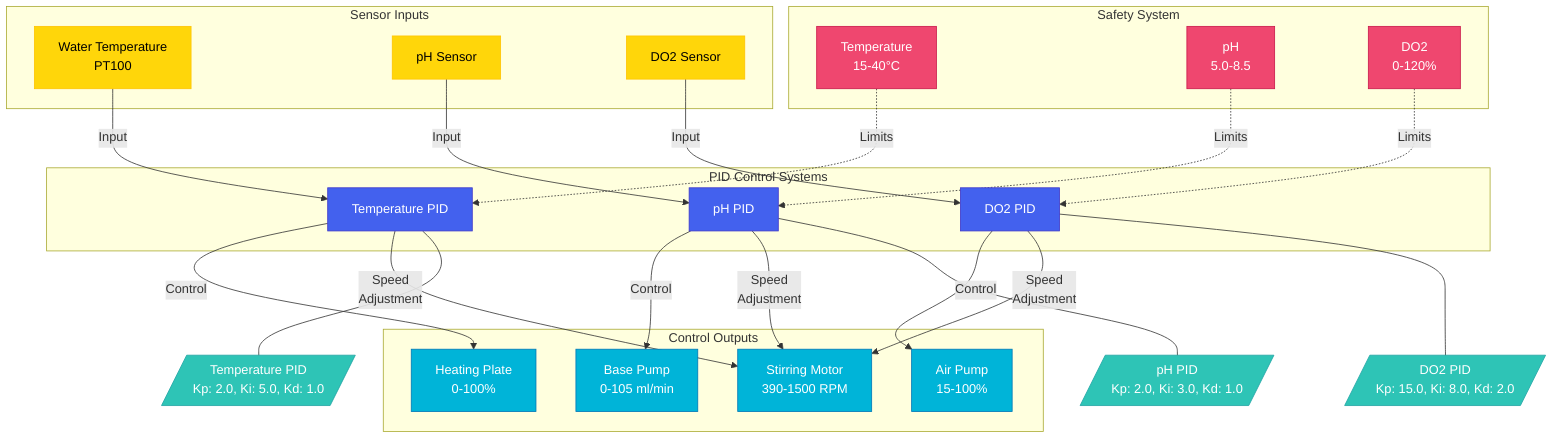 flowchart TD
    subgraph PIDControllers["PID Control Systems"]
        direction TB
        TPID["Temperature PID"]
        PHID["pH PID"]
        OPID["DO2 PID"]
    end

    subgraph Sensors["Sensor Inputs"]
        TempS["Water Temperature<br/>PT100"]
        pHS["pH Sensor"]
        DO2S["DO2 Sensor"]
    end

    subgraph Actuators["Control Outputs"]
        Heat["Heating Plate<br/>0-100%"]
        Base["Base Pump<br/>0-105 ml/min"]
        Air["Air Pump<br/>15-100%"]
        Stir["Stirring Motor<br/>390-1500 RPM"]
    end

    subgraph SafetyLimits["Safety System"]
        TempL["Temperature<br/>15-40°C"]
        pHL["pH<br/>5.0-8.5"]
        DO2L["DO2<br/>0-120%"]
    end

    %% Sensor connections to PIDs
    TempS -->|"Input"| TPID
    pHS -->|"Input"| PHID
    DO2S -->|"Input"| OPID

    %% PID to Actuator connections
    TPID -->|"Control"| Heat
    PHID -->|"Control"| Base
    OPID -->|"Control"| Air
    
    %% Safety System Connections
    TempL -.->|"Limits"| TPID
    pHL -.->|"Limits"| PHID
    DO2L -.->|"Limits"| OPID

    %% Stirring speed adjustments
    TPID & PHID & OPID -->|"Speed<br/>Adjustment"| Stir

    %% Annotations
    KpKiKd1[/"Temperature PID<br/>Kp: 2.0, Ki: 5.0, Kd: 1.0"/]
    KpKiKd2[/"pH PID<br/>Kp: 2.0, Ki: 3.0, Kd: 1.0"/]
    KpKiKd3[/"DO2 PID<br/>Kp: 15.0, Ki: 8.0, Kd: 2.0"/]
    
    TPID --- KpKiKd1
    PHID --- KpKiKd2
    OPID --- KpKiKd3

    %% Styling
    classDef pidController fill:#4361ee,stroke:#3f37c9,color:#ffffff
    classDef sensor fill:#ffd60a,stroke:#ffc300,color:#000000
    classDef actuator fill:#00b4d8,stroke:#0077b6,color:#ffffff
    classDef safety fill:#ef476f,stroke:#c9184a,color:#ffffff
    classDef params fill:#2ec4b6,stroke:#20a4a4,color:#ffffff

    class TPID,PHID,OPID pidController
    class TempS,pHS,DO2S sensor
    class Heat,Base,Air,Stir actuator
    class TempL,pHL,DO2L safety
    class KpKiKd1,KpKiKd2,KpKiKd3 params
